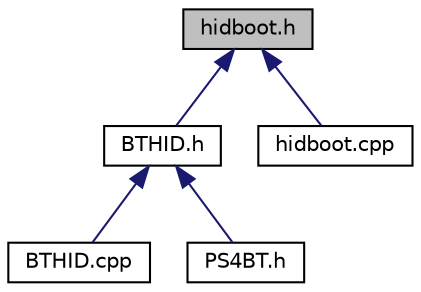 digraph "hidboot.h"
{
  edge [fontname="Helvetica",fontsize="10",labelfontname="Helvetica",labelfontsize="10"];
  node [fontname="Helvetica",fontsize="10",shape=record];
  Node1 [label="hidboot.h",height=0.2,width=0.4,color="black", fillcolor="grey75", style="filled" fontcolor="black"];
  Node1 -> Node2 [dir="back",color="midnightblue",fontsize="10",style="solid",fontname="Helvetica"];
  Node2 [label="BTHID.h",height=0.2,width=0.4,color="black", fillcolor="white", style="filled",URL="$_b_t_h_i_d_8h.html"];
  Node2 -> Node3 [dir="back",color="midnightblue",fontsize="10",style="solid",fontname="Helvetica"];
  Node3 [label="BTHID.cpp",height=0.2,width=0.4,color="black", fillcolor="white", style="filled",URL="$_b_t_h_i_d_8cpp.html"];
  Node2 -> Node4 [dir="back",color="midnightblue",fontsize="10",style="solid",fontname="Helvetica"];
  Node4 [label="PS4BT.h",height=0.2,width=0.4,color="black", fillcolor="white", style="filled",URL="$_p_s4_b_t_8h.html"];
  Node1 -> Node5 [dir="back",color="midnightblue",fontsize="10",style="solid",fontname="Helvetica"];
  Node5 [label="hidboot.cpp",height=0.2,width=0.4,color="black", fillcolor="white", style="filled",URL="$hidboot_8cpp.html"];
}
